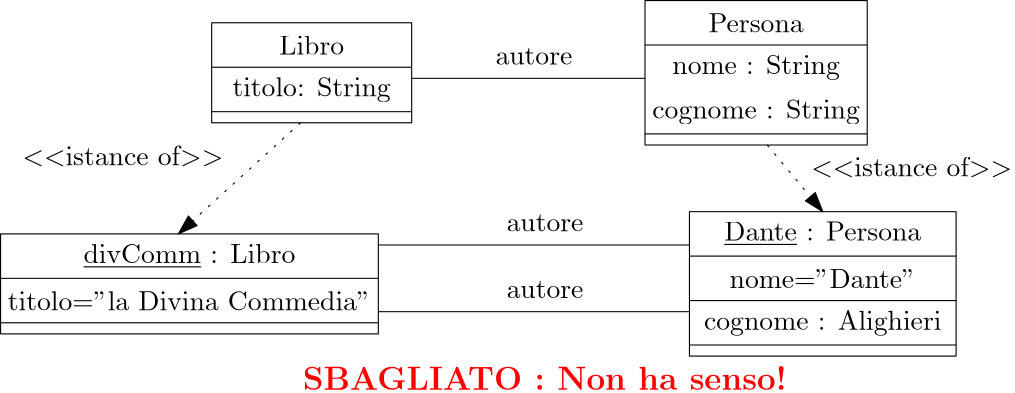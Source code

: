 <?xml version="1.0"?>
<!DOCTYPE ipe SYSTEM "ipe.dtd">
<ipe version="70218" creator="Ipe 7.2.28">
<info created="D:20240302173803" modified="D:20240302173944"/>
<ipestyle name="basic">
<symbol name="arrow/arc(spx)">
<path stroke="sym-stroke" fill="sym-stroke" pen="sym-pen">
0 0 m
-1 0.333 l
-1 -0.333 l
h
</path>
</symbol>
<symbol name="arrow/farc(spx)">
<path stroke="sym-stroke" fill="white" pen="sym-pen">
0 0 m
-1 0.333 l
-1 -0.333 l
h
</path>
</symbol>
<symbol name="arrow/ptarc(spx)">
<path stroke="sym-stroke" fill="sym-stroke" pen="sym-pen">
0 0 m
-1 0.333 l
-0.8 0 l
-1 -0.333 l
h
</path>
</symbol>
<symbol name="arrow/fptarc(spx)">
<path stroke="sym-stroke" fill="white" pen="sym-pen">
0 0 m
-1 0.333 l
-0.8 0 l
-1 -0.333 l
h
</path>
</symbol>
<symbol name="mark/circle(sx)" transformations="translations">
<path fill="sym-stroke">
0.6 0 0 0.6 0 0 e
0.4 0 0 0.4 0 0 e
</path>
</symbol>
<symbol name="mark/disk(sx)" transformations="translations">
<path fill="sym-stroke">
0.6 0 0 0.6 0 0 e
</path>
</symbol>
<symbol name="mark/fdisk(sfx)" transformations="translations">
<group>
<path fill="sym-fill">
0.5 0 0 0.5 0 0 e
</path>
<path fill="sym-stroke" fillrule="eofill">
0.6 0 0 0.6 0 0 e
0.4 0 0 0.4 0 0 e
</path>
</group>
</symbol>
<symbol name="mark/box(sx)" transformations="translations">
<path fill="sym-stroke" fillrule="eofill">
-0.6 -0.6 m
0.6 -0.6 l
0.6 0.6 l
-0.6 0.6 l
h
-0.4 -0.4 m
0.4 -0.4 l
0.4 0.4 l
-0.4 0.4 l
h
</path>
</symbol>
<symbol name="mark/square(sx)" transformations="translations">
<path fill="sym-stroke">
-0.6 -0.6 m
0.6 -0.6 l
0.6 0.6 l
-0.6 0.6 l
h
</path>
</symbol>
<symbol name="mark/fsquare(sfx)" transformations="translations">
<group>
<path fill="sym-fill">
-0.5 -0.5 m
0.5 -0.5 l
0.5 0.5 l
-0.5 0.5 l
h
</path>
<path fill="sym-stroke" fillrule="eofill">
-0.6 -0.6 m
0.6 -0.6 l
0.6 0.6 l
-0.6 0.6 l
h
-0.4 -0.4 m
0.4 -0.4 l
0.4 0.4 l
-0.4 0.4 l
h
</path>
</group>
</symbol>
<symbol name="mark/cross(sx)" transformations="translations">
<group>
<path fill="sym-stroke">
-0.43 -0.57 m
0.57 0.43 l
0.43 0.57 l
-0.57 -0.43 l
h
</path>
<path fill="sym-stroke">
-0.43 0.57 m
0.57 -0.43 l
0.43 -0.57 l
-0.57 0.43 l
h
</path>
</group>
</symbol>
<symbol name="arrow/fnormal(spx)">
<path stroke="sym-stroke" fill="white" pen="sym-pen">
0 0 m
-1 0.333 l
-1 -0.333 l
h
</path>
</symbol>
<symbol name="arrow/pointed(spx)">
<path stroke="sym-stroke" fill="sym-stroke" pen="sym-pen">
0 0 m
-1 0.333 l
-0.8 0 l
-1 -0.333 l
h
</path>
</symbol>
<symbol name="arrow/fpointed(spx)">
<path stroke="sym-stroke" fill="white" pen="sym-pen">
0 0 m
-1 0.333 l
-0.8 0 l
-1 -0.333 l
h
</path>
</symbol>
<symbol name="arrow/linear(spx)">
<path stroke="sym-stroke" pen="sym-pen">
-1 0.333 m
0 0 l
-1 -0.333 l
</path>
</symbol>
<symbol name="arrow/fdouble(spx)">
<path stroke="sym-stroke" fill="white" pen="sym-pen">
0 0 m
-1 0.333 l
-1 -0.333 l
h
-1 0 m
-2 0.333 l
-2 -0.333 l
h
</path>
</symbol>
<symbol name="arrow/double(spx)">
<path stroke="sym-stroke" fill="sym-stroke" pen="sym-pen">
0 0 m
-1 0.333 l
-1 -0.333 l
h
-1 0 m
-2 0.333 l
-2 -0.333 l
h
</path>
</symbol>
<symbol name="arrow/mid-normal(spx)">
<path stroke="sym-stroke" fill="sym-stroke" pen="sym-pen">
0.5 0 m
-0.5 0.333 l
-0.5 -0.333 l
h
</path>
</symbol>
<symbol name="arrow/mid-fnormal(spx)">
<path stroke="sym-stroke" fill="white" pen="sym-pen">
0.5 0 m
-0.5 0.333 l
-0.5 -0.333 l
h
</path>
</symbol>
<symbol name="arrow/mid-pointed(spx)">
<path stroke="sym-stroke" fill="sym-stroke" pen="sym-pen">
0.5 0 m
-0.5 0.333 l
-0.3 0 l
-0.5 -0.333 l
h
</path>
</symbol>
<symbol name="arrow/mid-fpointed(spx)">
<path stroke="sym-stroke" fill="white" pen="sym-pen">
0.5 0 m
-0.5 0.333 l
-0.3 0 l
-0.5 -0.333 l
h
</path>
</symbol>
<symbol name="arrow/mid-double(spx)">
<path stroke="sym-stroke" fill="sym-stroke" pen="sym-pen">
1 0 m
0 0.333 l
0 -0.333 l
h
0 0 m
-1 0.333 l
-1 -0.333 l
h
</path>
</symbol>
<symbol name="arrow/mid-fdouble(spx)">
<path stroke="sym-stroke" fill="white" pen="sym-pen">
1 0 m
0 0.333 l
0 -0.333 l
h
0 0 m
-1 0.333 l
-1 -0.333 l
h
</path>
</symbol>
<anglesize name="22.5 deg" value="22.5"/>
<anglesize name="30 deg" value="30"/>
<anglesize name="45 deg" value="45"/>
<anglesize name="60 deg" value="60"/>
<anglesize name="90 deg" value="90"/>
<arrowsize name="large" value="10"/>
<arrowsize name="small" value="5"/>
<arrowsize name="tiny" value="3"/>
<color name="blue" value="0 0 1"/>
<color name="brown" value="0.647 0.165 0.165"/>
<color name="darkblue" value="0 0 0.545"/>
<color name="darkcyan" value="0 0.545 0.545"/>
<color name="darkgray" value="0.663"/>
<color name="darkgreen" value="0 0.392 0"/>
<color name="darkmagenta" value="0.545 0 0.545"/>
<color name="darkorange" value="1 0.549 0"/>
<color name="darkred" value="0.545 0 0"/>
<color name="gold" value="1 0.843 0"/>
<color name="gray" value="0.745"/>
<color name="green" value="0 1 0"/>
<color name="lightblue" value="0.678 0.847 0.902"/>
<color name="lightcyan" value="0.878 1 1"/>
<color name="lightgray" value="0.827"/>
<color name="lightgreen" value="0.565 0.933 0.565"/>
<color name="lightyellow" value="1 1 0.878"/>
<color name="navy" value="0 0 0.502"/>
<color name="orange" value="1 0.647 0"/>
<color name="pink" value="1 0.753 0.796"/>
<color name="purple" value="0.627 0.125 0.941"/>
<color name="red" value="1 0 0"/>
<color name="seagreen" value="0.18 0.545 0.341"/>
<color name="turquoise" value="0.251 0.878 0.816"/>
<color name="violet" value="0.933 0.51 0.933"/>
<color name="yellow" value="1 1 0"/>
<dashstyle name="dash dot dotted" value="[4 2 1 2 1 2] 0"/>
<dashstyle name="dash dotted" value="[4 2 1 2] 0"/>
<dashstyle name="dashed" value="[4] 0"/>
<dashstyle name="dotted" value="[1 3] 0"/>
<gridsize name="10 pts (~3.5 mm)" value="10"/>
<gridsize name="14 pts (~5 mm)" value="14"/>
<gridsize name="16 pts (~6 mm)" value="16"/>
<gridsize name="20 pts (~7 mm)" value="20"/>
<gridsize name="28 pts (~10 mm)" value="28"/>
<gridsize name="32 pts (~12 mm)" value="32"/>
<gridsize name="4 pts" value="4"/>
<gridsize name="56 pts (~20 mm)" value="56"/>
<gridsize name="8 pts (~3 mm)" value="8"/>
<opacity name="10%" value="0.1"/>
<opacity name="30%" value="0.3"/>
<opacity name="50%" value="0.5"/>
<opacity name="75%" value="0.75"/>
<pen name="fat" value="1.2"/>
<pen name="heavier" value="0.8"/>
<pen name="ultrafat" value="2"/>
<symbolsize name="large" value="5"/>
<symbolsize name="small" value="2"/>
<symbolsize name="tiny" value="1.1"/>
<textsize name="Huge" value="\Huge"/>
<textsize name="LARGE" value="\LARGE"/>
<textsize name="Large" value="\Large"/>
<textsize name="footnote" value="\footnotesize"/>
<textsize name="huge" value="\huge"/>
<textsize name="large" value="\large"/>
<textsize name="script" value="\scriptsize"/>
<textsize name="small" value="\small"/>
<textsize name="tiny" value="\tiny"/>
<textstyle name="center" begin="\begin{center}" end="\end{center}"/>
<textstyle name="item" begin="\begin{itemize}\item{}" end="\end{itemize}"/>
<textstyle name="itemize" begin="\begin{itemize}" end="\end{itemize}"/>
<tiling name="falling" angle="-60" step="4" width="1"/>
<tiling name="rising" angle="30" step="4" width="1"/>
</ipestyle>
<page>
<layer name="alpha"/>
<view layers="alpha" active="alpha"/>
<text layer="alpha" matrix="1 0 0 1 4 -76" transformations="translations" pos="192 720" stroke="black" type="label" width="23.412" height="6.918" depth="0" halign="center" valign="center">Libro</text>
<text matrix="1 0 0 1 4 -92" transformations="translations" pos="192 720" stroke="black" type="label" width="57.036" height="6.926" depth="1.93" halign="center" valign="center">titolo: String</text>
<path matrix="1 0 0 1 4 -76" stroke="black">
156 696 m
228 696 l
</path>
<path matrix="1 0 0 1 4 -76" stroke="black">
156 712 m
228 712 l
</path>
<path matrix="1 0 0 1 -148 -76" stroke="black">
308 728 m
308 692 l
380 692 l
380 728 l
h
</path>
<text matrix="1 0 0 1 164 -68" transformations="translations" pos="192 720" stroke="black" type="label" width="34.26" height="6.808" depth="0" halign="center" valign="center">Persona</text>
<text matrix="1 0 0 1 164 -84" transformations="translations" pos="192 720" stroke="black" type="label" width="60.357" height="6.815" depth="1.93" halign="center" valign="center">nome : String</text>
<text matrix="1 0 0 1 164 -100" transformations="translations" pos="192 720" stroke="black" type="label" width="74.748" height="6.815" depth="1.93" halign="center" valign="center">cognome : String</text>
<path matrix="1 0 0 1 -176 28" stroke="black">
492 632 m
492 584 l
572 584 l
572 632 l
h
</path>
<path matrix="1 0 0 1 -176 28" stroke="black">
492 616 m
572 616 l
</path>
<path matrix="1 0 0 1 -176 28" stroke="black">
492 584 m
492 580 l
572 580 l
572 584 l
</path>
<path matrix="1 0 0 1 -176 24" stroke="black">
408 608 m
492 608 l
</path>
<text matrix="1 0 0 1 84 -80" transformations="translations" pos="192 720" stroke="black" type="label" width="27.702" height="6.128" depth="0" halign="center" valign="center">autore</text>
<text matrix="1 0 0 1 -40 -152" transformations="translations" pos="192 720" stroke="black" type="label" width="76.27" height="6.921" depth="1.99" halign="center" valign="center">\underline{divComm} : Libro</text>
<text matrix="1 0 0 1 -40 -168" transformations="translations" pos="192 720" stroke="black" type="label" width="130.76" height="6.918" depth="0" halign="center" valign="center">titolo=&quot;la Divina Commedia&quot;</text>
<path matrix="1 0 0 1 -332 -144" stroke="black">
416 720 m
416 684 l
552 684 l
552 720 l
h
</path>
<path matrix="1 0 0 1 -332 -144" stroke="black">
416 704 m
552 704 l
</path>
<path matrix="1 0 0 1 -332 -144" stroke="black">
552 688 m
416 688 l
</path>
<text matrix="1 0 0 1 188 -144" transformations="translations" pos="192 720" stroke="black" type="label" width="70.929" height="6.81" depth="1.99" halign="center" valign="center">\underline{Dante} : Persona</text>
<text matrix="1 0 0 1 188 -160" transformations="translations" pos="192 720" stroke="black" type="label" width="67.11" height="6.918" depth="0" halign="center" valign="center">nome=&quot;Dante&quot;</text>
<text matrix="1 0 0 1 188 -176" transformations="translations" pos="192 720" stroke="black" type="label" width="85.541" height="6.926" depth="1.93" halign="center" valign="center">cognome : Alighieri</text>
<path matrix="1 0 0 1 -36 0" stroke="black">
368 584 m
368 532 l
464 532 l
464 584 l
h
</path>
<path matrix="1 0 0 1 -36 0" stroke="black">
368 568 m
464 568 l
</path>
<path matrix="1 0 0 1 -36 0" stroke="black">
368 552 m
464 552 l
</path>
<path matrix="1 0 0 1 -36 0" stroke="black">
368 536 m
464 536 l
</path>
<path matrix="1 0 0 1 0 -8" stroke="black">
220 556 m
332 556 l
</path>
<text matrix="1 0 0 1 88 -164" transformations="translations" pos="192 720" stroke="black" type="label" width="27.702" height="6.128" depth="0" halign="center" valign="center">autore</text>
<path matrix="1 0 0 1 0 16" stroke="black">
220 556 m
332 556 l
</path>
<text matrix="1 0 0 1 88 -140" transformations="translations" pos="192 720" stroke="black" type="label" width="27.702" height="6.128" depth="0" halign="center" valign="center">autore</text>
<path stroke="black" dash="dotted" arrow="normal/normal">
192 616 m
148 576 l
</path>
<path stroke="black" dash="dotted" arrow="normal/normal">
360 608 m
380 584 l
</path>
<text matrix="1 0 0 1 220 -120" transformations="translations" pos="192 720" stroke="black" type="label" width="72.285" height="6.918" depth="0.39" halign="center" valign="center">\(&lt;&lt;\)istance of\(&gt;&gt;\)</text>
<text matrix="1 0 0 1 -64 -116" transformations="translations" pos="192 720" stroke="black" type="label" width="72.285" height="6.918" depth="0.39" halign="center" valign="center">\(&lt;&lt;\)istance of\(&gt;&gt;\)</text>
<text matrix="1 0 0 1 88 -196" transformations="translations" pos="192 720" stroke="1 0 0" type="label" width="174.399" height="8.302" depth="0" halign="center" valign="center" size="large">\textbf{SBAGLIATO : Non ha senso!}</text>
</page>
</ipe>

